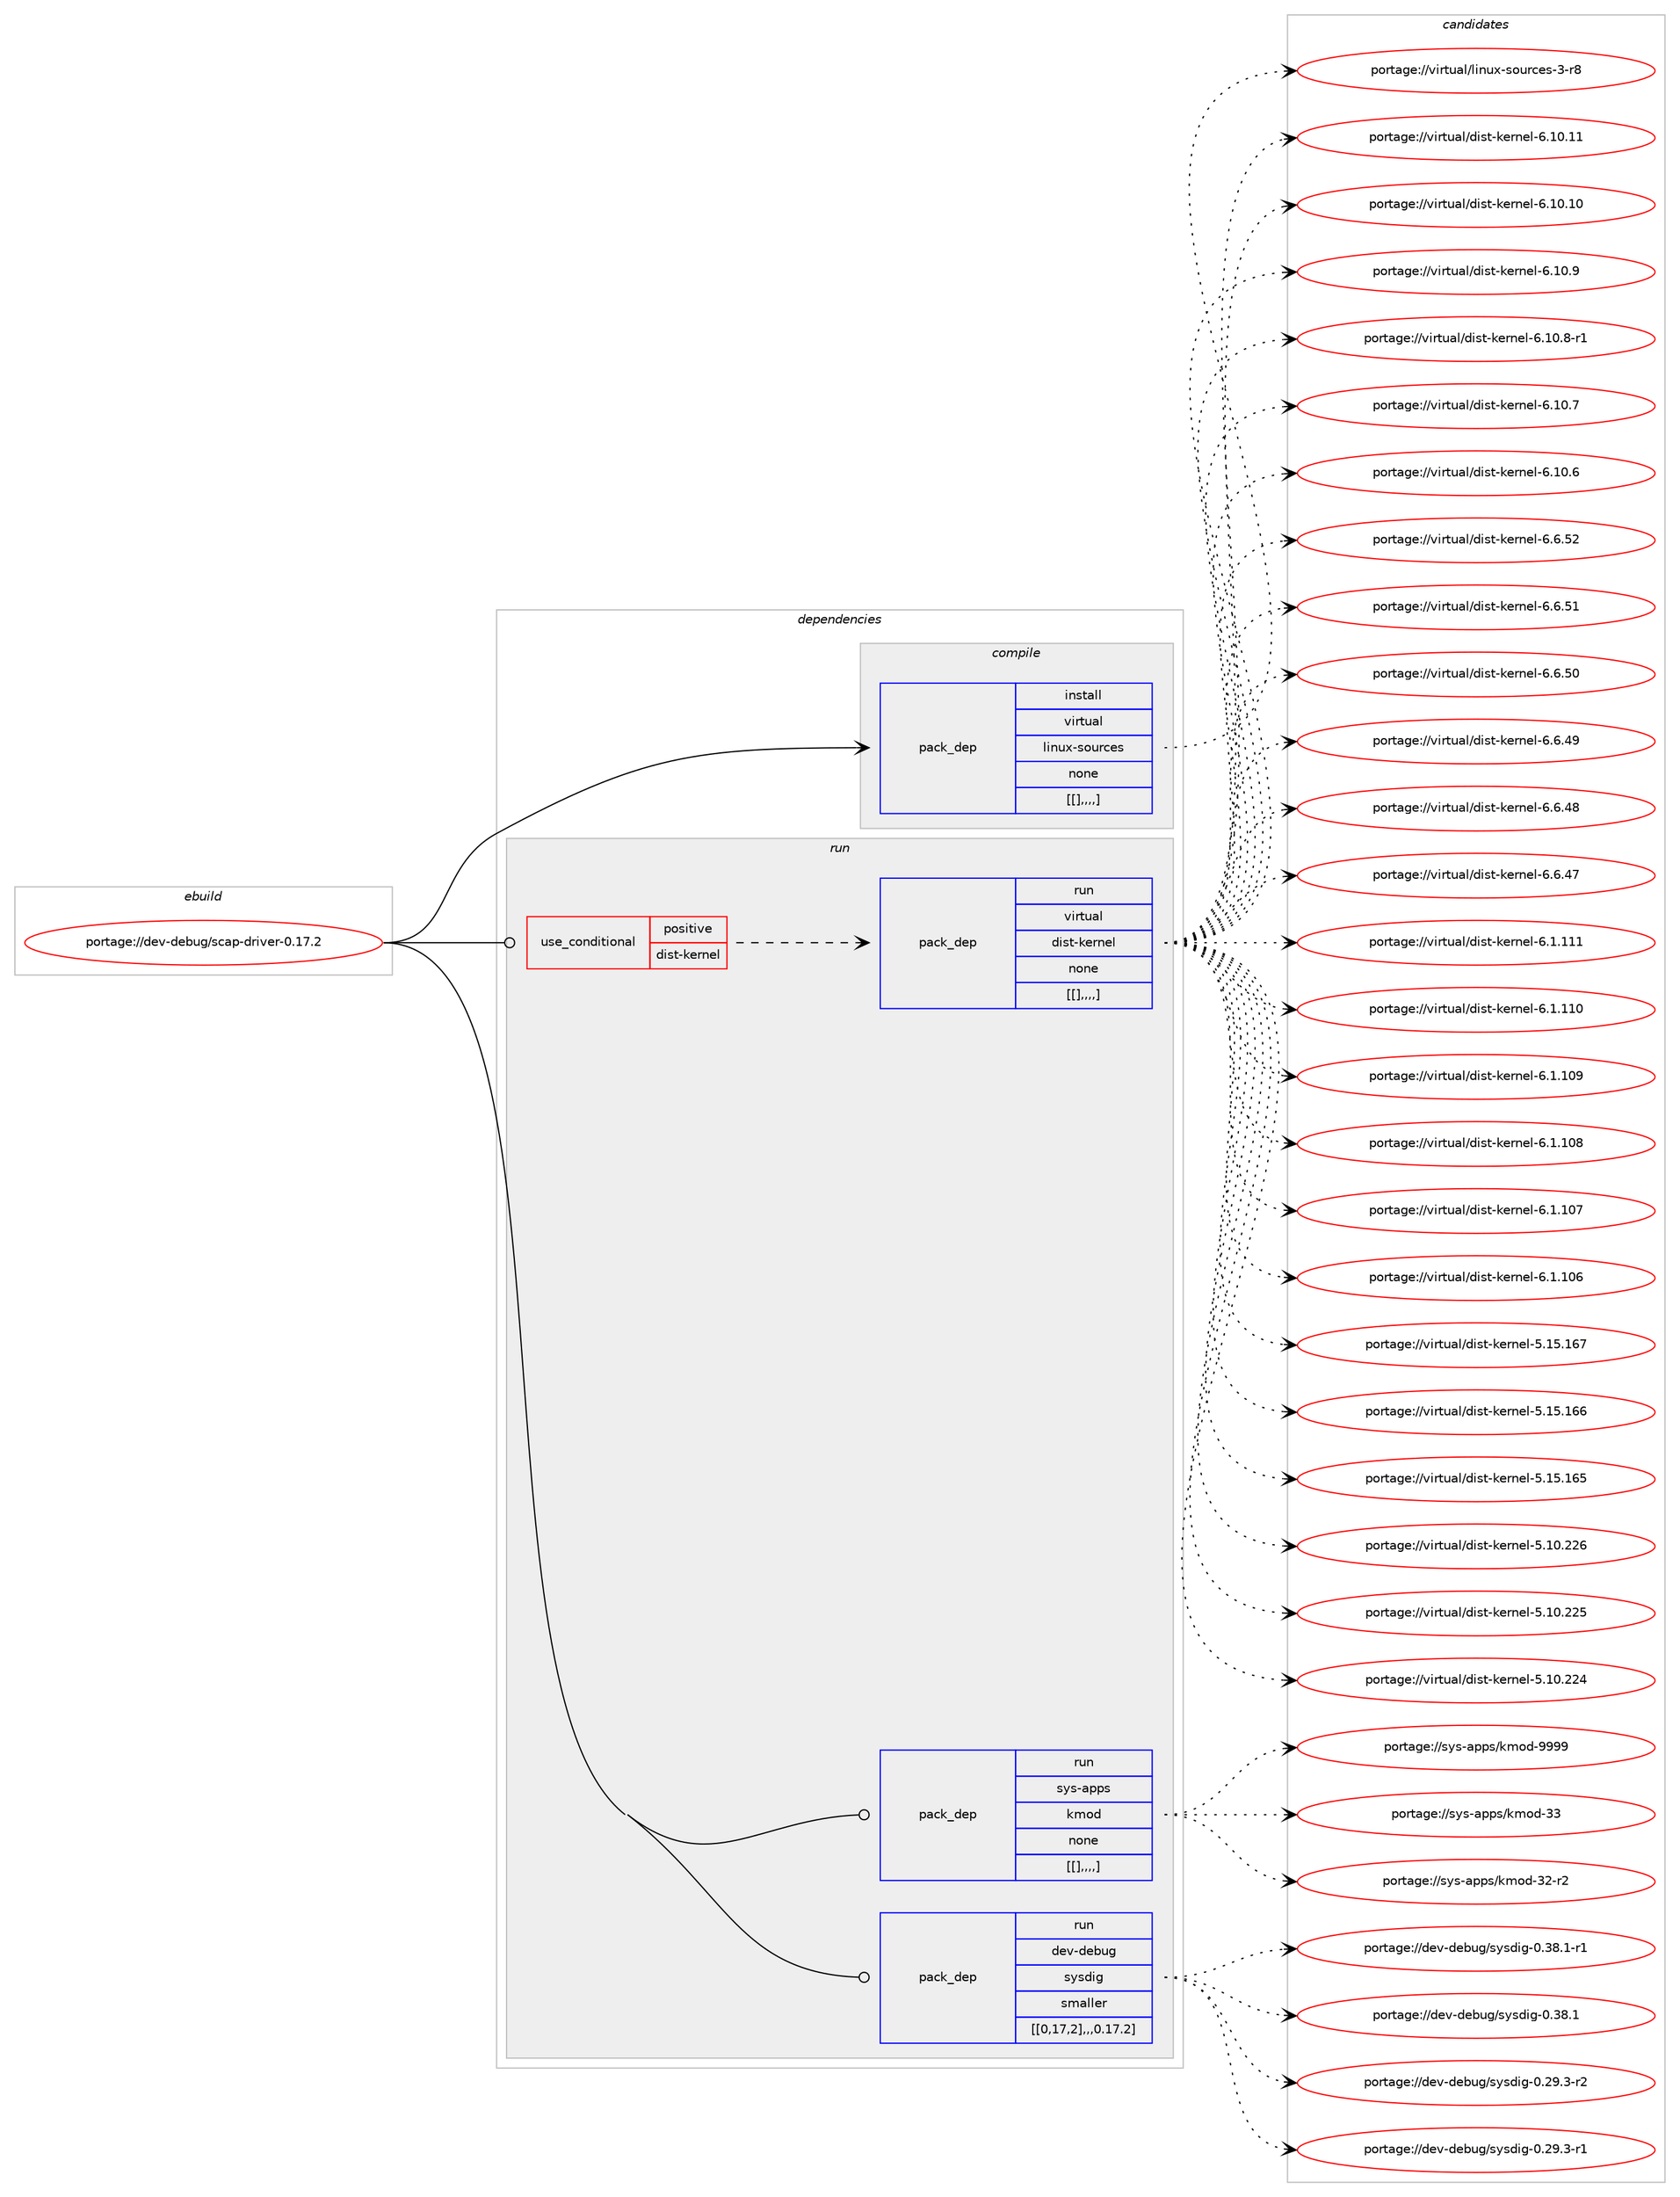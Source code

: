 digraph prolog {

# *************
# Graph options
# *************

newrank=true;
concentrate=true;
compound=true;
graph [rankdir=LR,fontname=Helvetica,fontsize=10,ranksep=1.5];#, ranksep=2.5, nodesep=0.2];
edge  [arrowhead=vee];
node  [fontname=Helvetica,fontsize=10];

# **********
# The ebuild
# **********

subgraph cluster_leftcol {
color=gray;
label=<<i>ebuild</i>>;
id [label="portage://dev-debug/scap-driver-0.17.2", color=red, width=4, href="../dev-debug/scap-driver-0.17.2.svg"];
}

# ****************
# The dependencies
# ****************

subgraph cluster_midcol {
color=gray;
label=<<i>dependencies</i>>;
subgraph cluster_compile {
fillcolor="#eeeeee";
style=filled;
label=<<i>compile</i>>;
subgraph pack52155 {
dependency72971 [label=<<TABLE BORDER="0" CELLBORDER="1" CELLSPACING="0" CELLPADDING="4" WIDTH="220"><TR><TD ROWSPAN="6" CELLPADDING="30">pack_dep</TD></TR><TR><TD WIDTH="110">install</TD></TR><TR><TD>virtual</TD></TR><TR><TD>linux-sources</TD></TR><TR><TD>none</TD></TR><TR><TD>[[],,,,]</TD></TR></TABLE>>, shape=none, color=blue];
}
id:e -> dependency72971:w [weight=20,style="solid",arrowhead="vee"];
}
subgraph cluster_compileandrun {
fillcolor="#eeeeee";
style=filled;
label=<<i>compile and run</i>>;
}
subgraph cluster_run {
fillcolor="#eeeeee";
style=filled;
label=<<i>run</i>>;
subgraph cond19872 {
dependency72972 [label=<<TABLE BORDER="0" CELLBORDER="1" CELLSPACING="0" CELLPADDING="4"><TR><TD ROWSPAN="3" CELLPADDING="10">use_conditional</TD></TR><TR><TD>positive</TD></TR><TR><TD>dist-kernel</TD></TR></TABLE>>, shape=none, color=red];
subgraph pack52156 {
dependency72973 [label=<<TABLE BORDER="0" CELLBORDER="1" CELLSPACING="0" CELLPADDING="4" WIDTH="220"><TR><TD ROWSPAN="6" CELLPADDING="30">pack_dep</TD></TR><TR><TD WIDTH="110">run</TD></TR><TR><TD>virtual</TD></TR><TR><TD>dist-kernel</TD></TR><TR><TD>none</TD></TR><TR><TD>[[],,,,]</TD></TR></TABLE>>, shape=none, color=blue];
}
dependency72972:e -> dependency72973:w [weight=20,style="dashed",arrowhead="vee"];
}
id:e -> dependency72972:w [weight=20,style="solid",arrowhead="odot"];
subgraph pack52157 {
dependency72974 [label=<<TABLE BORDER="0" CELLBORDER="1" CELLSPACING="0" CELLPADDING="4" WIDTH="220"><TR><TD ROWSPAN="6" CELLPADDING="30">pack_dep</TD></TR><TR><TD WIDTH="110">run</TD></TR><TR><TD>sys-apps</TD></TR><TR><TD>kmod</TD></TR><TR><TD>none</TD></TR><TR><TD>[[],,,,]</TD></TR></TABLE>>, shape=none, color=blue];
}
id:e -> dependency72974:w [weight=20,style="solid",arrowhead="odot"];
subgraph pack52158 {
dependency72975 [label=<<TABLE BORDER="0" CELLBORDER="1" CELLSPACING="0" CELLPADDING="4" WIDTH="220"><TR><TD ROWSPAN="6" CELLPADDING="30">pack_dep</TD></TR><TR><TD WIDTH="110">run</TD></TR><TR><TD>dev-debug</TD></TR><TR><TD>sysdig</TD></TR><TR><TD>smaller</TD></TR><TR><TD>[[0,17,2],,,0.17.2]</TD></TR></TABLE>>, shape=none, color=blue];
}
id:e -> dependency72975:w [weight=20,style="solid",arrowhead="odot"];
}
}

# **************
# The candidates
# **************

subgraph cluster_choices {
rank=same;
color=gray;
label=<<i>candidates</i>>;

subgraph choice52155 {
color=black;
nodesep=1;
choice1181051141161179710847108105110117120451151111171149910111545514511456 [label="portage://virtual/linux-sources-3-r8", color=red, width=4,href="../virtual/linux-sources-3-r8.svg"];
dependency72971:e -> choice1181051141161179710847108105110117120451151111171149910111545514511456:w [style=dotted,weight="100"];
}
subgraph choice52156 {
color=black;
nodesep=1;
choice1181051141161179710847100105115116451071011141101011084554464948464949 [label="portage://virtual/dist-kernel-6.10.11", color=red, width=4,href="../virtual/dist-kernel-6.10.11.svg"];
choice1181051141161179710847100105115116451071011141101011084554464948464948 [label="portage://virtual/dist-kernel-6.10.10", color=red, width=4,href="../virtual/dist-kernel-6.10.10.svg"];
choice11810511411611797108471001051151164510710111411010110845544649484657 [label="portage://virtual/dist-kernel-6.10.9", color=red, width=4,href="../virtual/dist-kernel-6.10.9.svg"];
choice118105114116117971084710010511511645107101114110101108455446494846564511449 [label="portage://virtual/dist-kernel-6.10.8-r1", color=red, width=4,href="../virtual/dist-kernel-6.10.8-r1.svg"];
choice11810511411611797108471001051151164510710111411010110845544649484655 [label="portage://virtual/dist-kernel-6.10.7", color=red, width=4,href="../virtual/dist-kernel-6.10.7.svg"];
choice11810511411611797108471001051151164510710111411010110845544649484654 [label="portage://virtual/dist-kernel-6.10.6", color=red, width=4,href="../virtual/dist-kernel-6.10.6.svg"];
choice11810511411611797108471001051151164510710111411010110845544654465350 [label="portage://virtual/dist-kernel-6.6.52", color=red, width=4,href="../virtual/dist-kernel-6.6.52.svg"];
choice11810511411611797108471001051151164510710111411010110845544654465349 [label="portage://virtual/dist-kernel-6.6.51", color=red, width=4,href="../virtual/dist-kernel-6.6.51.svg"];
choice11810511411611797108471001051151164510710111411010110845544654465348 [label="portage://virtual/dist-kernel-6.6.50", color=red, width=4,href="../virtual/dist-kernel-6.6.50.svg"];
choice11810511411611797108471001051151164510710111411010110845544654465257 [label="portage://virtual/dist-kernel-6.6.49", color=red, width=4,href="../virtual/dist-kernel-6.6.49.svg"];
choice11810511411611797108471001051151164510710111411010110845544654465256 [label="portage://virtual/dist-kernel-6.6.48", color=red, width=4,href="../virtual/dist-kernel-6.6.48.svg"];
choice11810511411611797108471001051151164510710111411010110845544654465255 [label="portage://virtual/dist-kernel-6.6.47", color=red, width=4,href="../virtual/dist-kernel-6.6.47.svg"];
choice1181051141161179710847100105115116451071011141101011084554464946494949 [label="portage://virtual/dist-kernel-6.1.111", color=red, width=4,href="../virtual/dist-kernel-6.1.111.svg"];
choice1181051141161179710847100105115116451071011141101011084554464946494948 [label="portage://virtual/dist-kernel-6.1.110", color=red, width=4,href="../virtual/dist-kernel-6.1.110.svg"];
choice1181051141161179710847100105115116451071011141101011084554464946494857 [label="portage://virtual/dist-kernel-6.1.109", color=red, width=4,href="../virtual/dist-kernel-6.1.109.svg"];
choice1181051141161179710847100105115116451071011141101011084554464946494856 [label="portage://virtual/dist-kernel-6.1.108", color=red, width=4,href="../virtual/dist-kernel-6.1.108.svg"];
choice1181051141161179710847100105115116451071011141101011084554464946494855 [label="portage://virtual/dist-kernel-6.1.107", color=red, width=4,href="../virtual/dist-kernel-6.1.107.svg"];
choice1181051141161179710847100105115116451071011141101011084554464946494854 [label="portage://virtual/dist-kernel-6.1.106", color=red, width=4,href="../virtual/dist-kernel-6.1.106.svg"];
choice118105114116117971084710010511511645107101114110101108455346495346495455 [label="portage://virtual/dist-kernel-5.15.167", color=red, width=4,href="../virtual/dist-kernel-5.15.167.svg"];
choice118105114116117971084710010511511645107101114110101108455346495346495454 [label="portage://virtual/dist-kernel-5.15.166", color=red, width=4,href="../virtual/dist-kernel-5.15.166.svg"];
choice118105114116117971084710010511511645107101114110101108455346495346495453 [label="portage://virtual/dist-kernel-5.15.165", color=red, width=4,href="../virtual/dist-kernel-5.15.165.svg"];
choice118105114116117971084710010511511645107101114110101108455346494846505054 [label="portage://virtual/dist-kernel-5.10.226", color=red, width=4,href="../virtual/dist-kernel-5.10.226.svg"];
choice118105114116117971084710010511511645107101114110101108455346494846505053 [label="portage://virtual/dist-kernel-5.10.225", color=red, width=4,href="../virtual/dist-kernel-5.10.225.svg"];
choice118105114116117971084710010511511645107101114110101108455346494846505052 [label="portage://virtual/dist-kernel-5.10.224", color=red, width=4,href="../virtual/dist-kernel-5.10.224.svg"];
dependency72973:e -> choice1181051141161179710847100105115116451071011141101011084554464948464949:w [style=dotted,weight="100"];
dependency72973:e -> choice1181051141161179710847100105115116451071011141101011084554464948464948:w [style=dotted,weight="100"];
dependency72973:e -> choice11810511411611797108471001051151164510710111411010110845544649484657:w [style=dotted,weight="100"];
dependency72973:e -> choice118105114116117971084710010511511645107101114110101108455446494846564511449:w [style=dotted,weight="100"];
dependency72973:e -> choice11810511411611797108471001051151164510710111411010110845544649484655:w [style=dotted,weight="100"];
dependency72973:e -> choice11810511411611797108471001051151164510710111411010110845544649484654:w [style=dotted,weight="100"];
dependency72973:e -> choice11810511411611797108471001051151164510710111411010110845544654465350:w [style=dotted,weight="100"];
dependency72973:e -> choice11810511411611797108471001051151164510710111411010110845544654465349:w [style=dotted,weight="100"];
dependency72973:e -> choice11810511411611797108471001051151164510710111411010110845544654465348:w [style=dotted,weight="100"];
dependency72973:e -> choice11810511411611797108471001051151164510710111411010110845544654465257:w [style=dotted,weight="100"];
dependency72973:e -> choice11810511411611797108471001051151164510710111411010110845544654465256:w [style=dotted,weight="100"];
dependency72973:e -> choice11810511411611797108471001051151164510710111411010110845544654465255:w [style=dotted,weight="100"];
dependency72973:e -> choice1181051141161179710847100105115116451071011141101011084554464946494949:w [style=dotted,weight="100"];
dependency72973:e -> choice1181051141161179710847100105115116451071011141101011084554464946494948:w [style=dotted,weight="100"];
dependency72973:e -> choice1181051141161179710847100105115116451071011141101011084554464946494857:w [style=dotted,weight="100"];
dependency72973:e -> choice1181051141161179710847100105115116451071011141101011084554464946494856:w [style=dotted,weight="100"];
dependency72973:e -> choice1181051141161179710847100105115116451071011141101011084554464946494855:w [style=dotted,weight="100"];
dependency72973:e -> choice1181051141161179710847100105115116451071011141101011084554464946494854:w [style=dotted,weight="100"];
dependency72973:e -> choice118105114116117971084710010511511645107101114110101108455346495346495455:w [style=dotted,weight="100"];
dependency72973:e -> choice118105114116117971084710010511511645107101114110101108455346495346495454:w [style=dotted,weight="100"];
dependency72973:e -> choice118105114116117971084710010511511645107101114110101108455346495346495453:w [style=dotted,weight="100"];
dependency72973:e -> choice118105114116117971084710010511511645107101114110101108455346494846505054:w [style=dotted,weight="100"];
dependency72973:e -> choice118105114116117971084710010511511645107101114110101108455346494846505053:w [style=dotted,weight="100"];
dependency72973:e -> choice118105114116117971084710010511511645107101114110101108455346494846505052:w [style=dotted,weight="100"];
}
subgraph choice52157 {
color=black;
nodesep=1;
choice1151211154597112112115471071091111004557575757 [label="portage://sys-apps/kmod-9999", color=red, width=4,href="../sys-apps/kmod-9999.svg"];
choice115121115459711211211547107109111100455151 [label="portage://sys-apps/kmod-33", color=red, width=4,href="../sys-apps/kmod-33.svg"];
choice1151211154597112112115471071091111004551504511450 [label="portage://sys-apps/kmod-32-r2", color=red, width=4,href="../sys-apps/kmod-32-r2.svg"];
dependency72974:e -> choice1151211154597112112115471071091111004557575757:w [style=dotted,weight="100"];
dependency72974:e -> choice115121115459711211211547107109111100455151:w [style=dotted,weight="100"];
dependency72974:e -> choice1151211154597112112115471071091111004551504511450:w [style=dotted,weight="100"];
}
subgraph choice52158 {
color=black;
nodesep=1;
choice100101118451001019811710347115121115100105103454846515646494511449 [label="portage://dev-debug/sysdig-0.38.1-r1", color=red, width=4,href="../dev-debug/sysdig-0.38.1-r1.svg"];
choice10010111845100101981171034711512111510010510345484651564649 [label="portage://dev-debug/sysdig-0.38.1", color=red, width=4,href="../dev-debug/sysdig-0.38.1.svg"];
choice100101118451001019811710347115121115100105103454846505746514511450 [label="portage://dev-debug/sysdig-0.29.3-r2", color=red, width=4,href="../dev-debug/sysdig-0.29.3-r2.svg"];
choice100101118451001019811710347115121115100105103454846505746514511449 [label="portage://dev-debug/sysdig-0.29.3-r1", color=red, width=4,href="../dev-debug/sysdig-0.29.3-r1.svg"];
dependency72975:e -> choice100101118451001019811710347115121115100105103454846515646494511449:w [style=dotted,weight="100"];
dependency72975:e -> choice10010111845100101981171034711512111510010510345484651564649:w [style=dotted,weight="100"];
dependency72975:e -> choice100101118451001019811710347115121115100105103454846505746514511450:w [style=dotted,weight="100"];
dependency72975:e -> choice100101118451001019811710347115121115100105103454846505746514511449:w [style=dotted,weight="100"];
}
}

}
